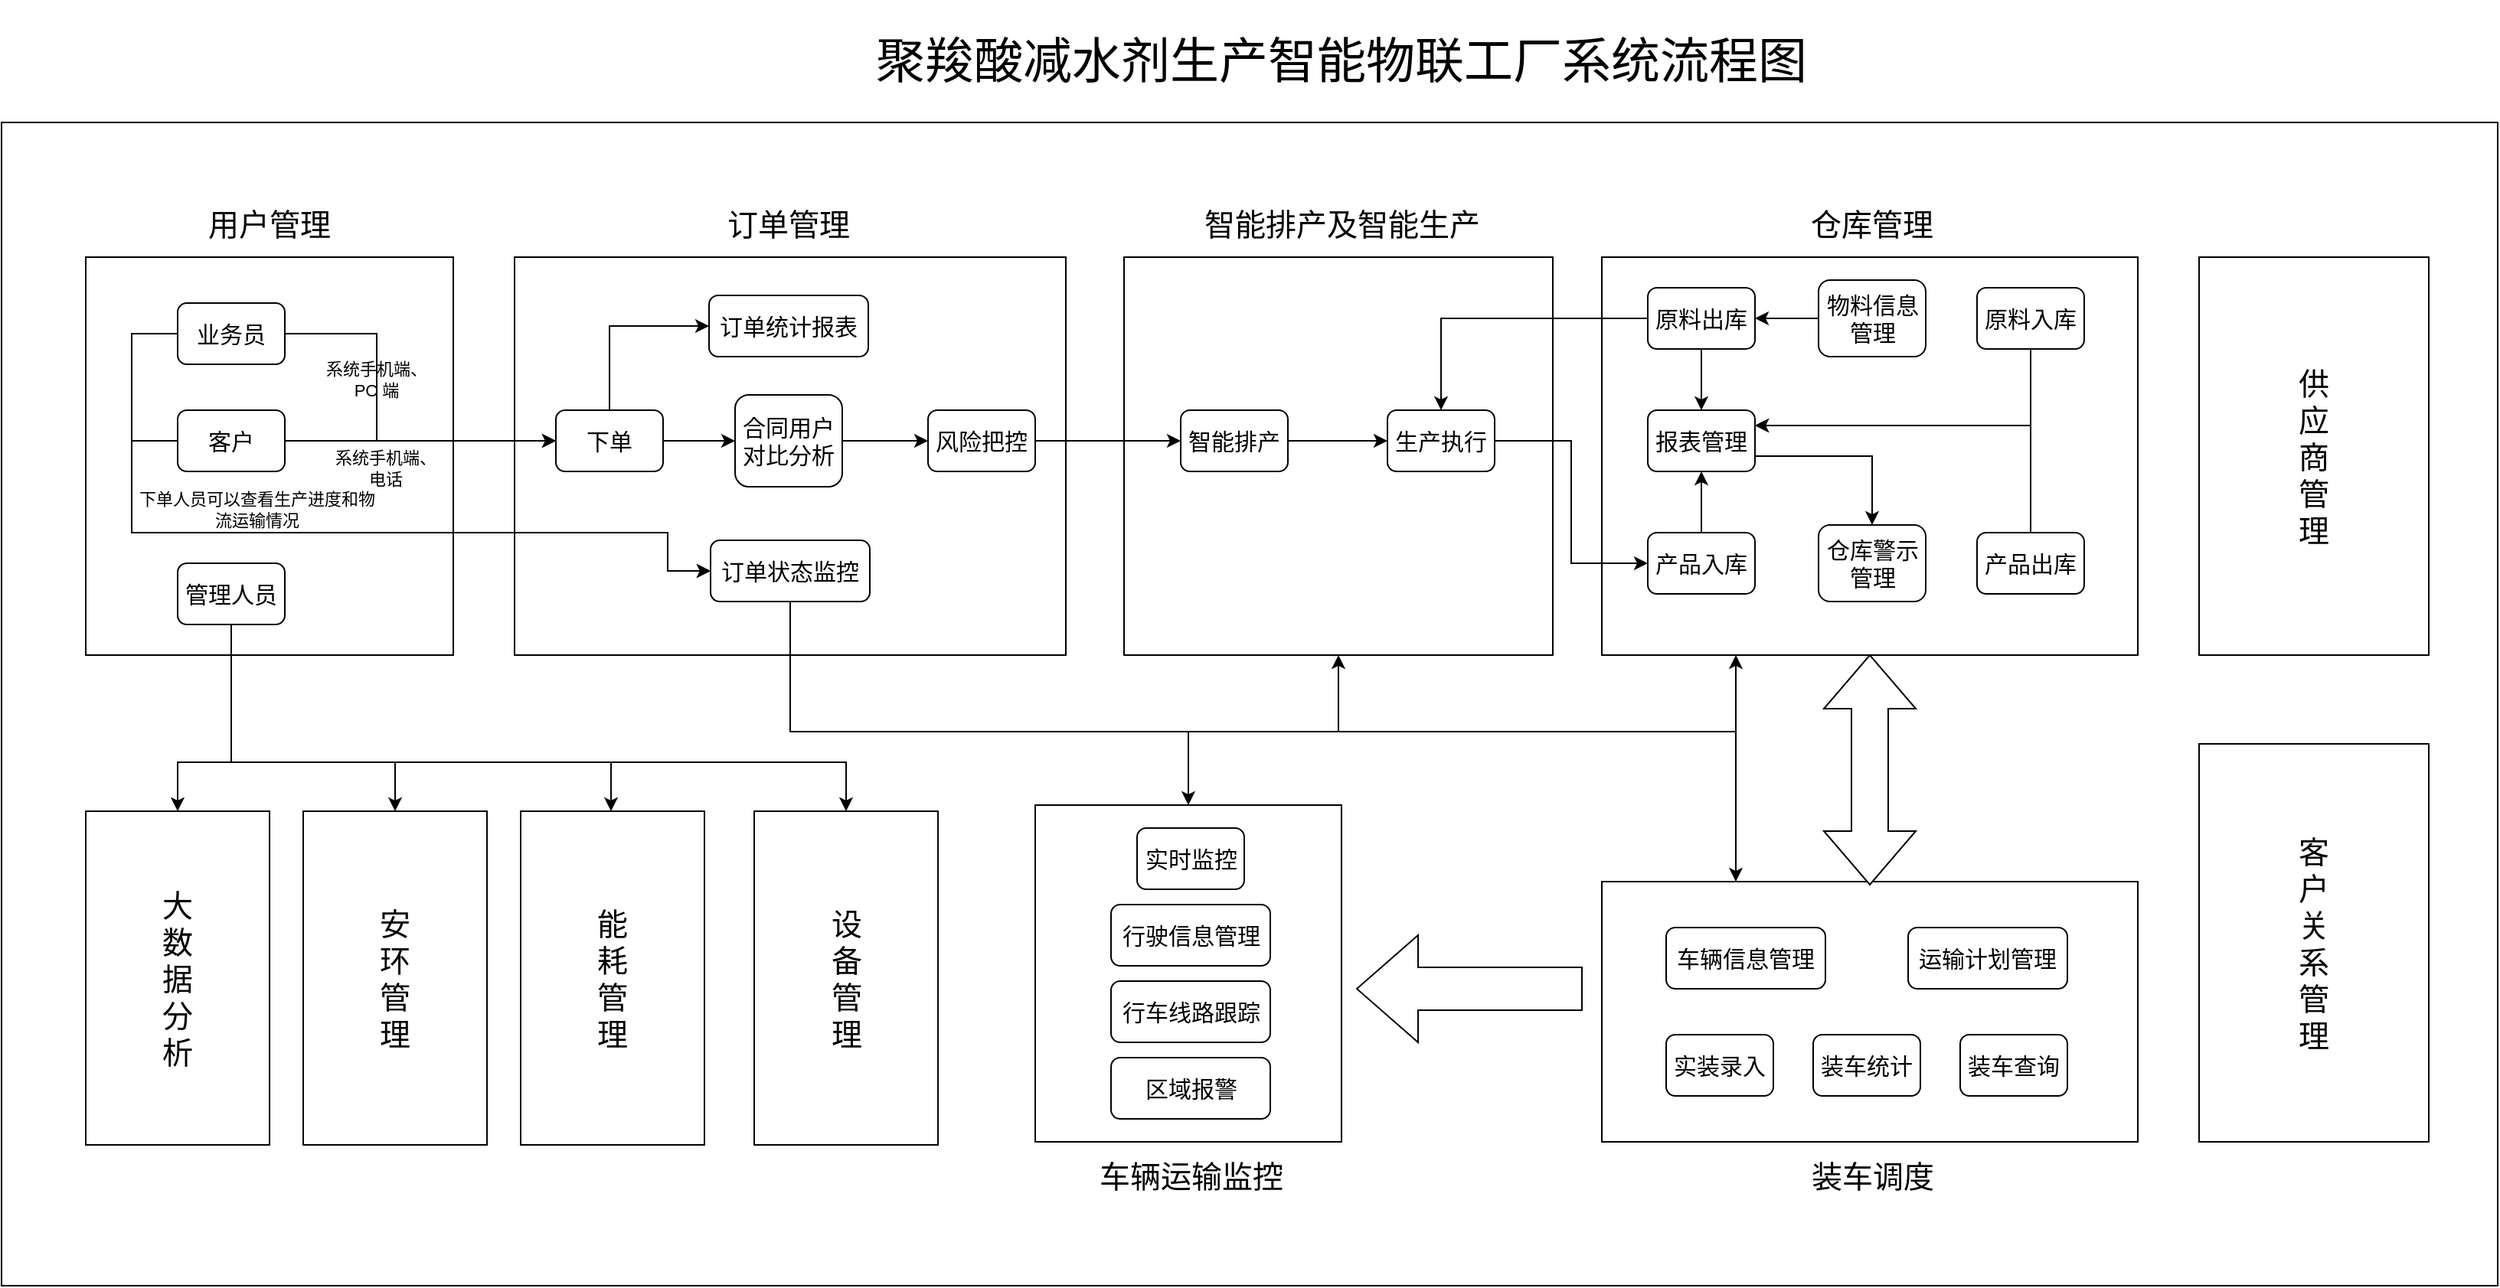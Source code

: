 <mxfile version="10.8.9" type="github"><diagram id="kxj7bEkWELo1m9nkRj0N" name="Page-1"><mxGraphModel dx="2400" dy="1151" grid="1" gridSize="10" guides="1" tooltips="1" connect="1" arrows="1" fold="1" page="1" pageScale="1" pageWidth="827" pageHeight="1169" math="0" shadow="0"><root><mxCell id="0"/><mxCell id="1" parent="0"/><mxCell id="9yaUEgc9T6vmYaeaW0Ma-1" value="" style="rounded=0;whiteSpace=wrap;html=1;" vertex="1" parent="1"><mxGeometry x="30" y="480" width="1630" height="760" as="geometry"/></mxCell><mxCell id="n8bJMqZ2sUk8uv_84jbS-60" value="" style="rounded=0;whiteSpace=wrap;html=1;fontSize=20;" parent="1" vertex="1"><mxGeometry x="85" y="568" width="240" height="260" as="geometry"/></mxCell><mxCell id="n8bJMqZ2sUk8uv_84jbS-37" value="" style="rounded=0;whiteSpace=wrap;html=1;fontSize=15;" parent="1" vertex="1"><mxGeometry x="763" y="568" width="280" height="260" as="geometry"/></mxCell><mxCell id="n8bJMqZ2sUk8uv_84jbS-1" value="" style="rounded=0;whiteSpace=wrap;html=1;" parent="1" vertex="1"><mxGeometry x="365" y="568" width="360" height="260" as="geometry"/></mxCell><mxCell id="n8bJMqZ2sUk8uv_84jbS-100" style="edgeStyle=orthogonalEdgeStyle;rounded=0;orthogonalLoop=1;jettySize=auto;html=1;entryX=0;entryY=0.5;entryDx=0;entryDy=0;fontSize=20;" parent="1" source="n8bJMqZ2sUk8uv_84jbS-3" target="n8bJMqZ2sUk8uv_84jbS-99" edge="1"><mxGeometry relative="1" as="geometry"><Array as="points"><mxPoint x="427" y="613"/></Array></mxGeometry></mxCell><mxCell id="n8bJMqZ2sUk8uv_84jbS-3" value="下单" style="rounded=1;whiteSpace=wrap;html=1;fontSize=15;" parent="1" vertex="1"><mxGeometry x="392" y="668" width="70" height="40" as="geometry"/></mxCell><mxCell id="n8bJMqZ2sUk8uv_84jbS-11" value="合同用户对比分析" style="rounded=1;whiteSpace=wrap;html=1;fontSize=15;" parent="1" vertex="1"><mxGeometry x="509" y="658" width="70" height="60" as="geometry"/></mxCell><mxCell id="n8bJMqZ2sUk8uv_84jbS-12" value="" style="endArrow=classic;html=1;fontSize=15;exitX=1;exitY=0.5;exitDx=0;exitDy=0;entryX=0;entryY=0.5;entryDx=0;entryDy=0;" parent="1" source="n8bJMqZ2sUk8uv_84jbS-3" target="n8bJMqZ2sUk8uv_84jbS-11" edge="1"><mxGeometry width="50" height="50" relative="1" as="geometry"><mxPoint x="425" y="708" as="sourcePoint"/><mxPoint x="475" y="658" as="targetPoint"/></mxGeometry></mxCell><mxCell id="n8bJMqZ2sUk8uv_84jbS-13" value="风险把控" style="rounded=1;whiteSpace=wrap;html=1;fontSize=15;" parent="1" vertex="1"><mxGeometry x="635" y="668" width="70" height="40" as="geometry"/></mxCell><mxCell id="n8bJMqZ2sUk8uv_84jbS-14" value="" style="endArrow=classic;html=1;fontSize=15;exitX=1;exitY=0.5;exitDx=0;exitDy=0;entryX=0;entryY=0.5;entryDx=0;entryDy=0;" parent="1" source="n8bJMqZ2sUk8uv_84jbS-11" target="n8bJMqZ2sUk8uv_84jbS-13" edge="1"><mxGeometry width="50" height="50" relative="1" as="geometry"><mxPoint x="585" y="808" as="sourcePoint"/><mxPoint x="635" y="758" as="targetPoint"/></mxGeometry></mxCell><mxCell id="n8bJMqZ2sUk8uv_84jbS-15" value="订单管理" style="text;html=1;strokeColor=none;fillColor=none;align=center;verticalAlign=middle;whiteSpace=wrap;rounded=0;fontSize=20;" parent="1" vertex="1"><mxGeometry x="474" y="523" width="140" height="45" as="geometry"/></mxCell><mxCell id="n8bJMqZ2sUk8uv_84jbS-16" value="" style="endArrow=classic;html=1;fontSize=20;exitX=1;exitY=0.5;exitDx=0;exitDy=0;entryX=0;entryY=0.5;entryDx=0;entryDy=0;" parent="1" source="n8bJMqZ2sUk8uv_84jbS-13" target="n8bJMqZ2sUk8uv_84jbS-18" edge="1"><mxGeometry width="50" height="50" relative="1" as="geometry"><mxPoint x="815" y="708" as="sourcePoint"/><mxPoint x="785" y="688" as="targetPoint"/></mxGeometry></mxCell><mxCell id="n8bJMqZ2sUk8uv_84jbS-18" value="智能排产" style="rounded=1;whiteSpace=wrap;html=1;fontSize=15;" parent="1" vertex="1"><mxGeometry x="800" y="668" width="70" height="40" as="geometry"/></mxCell><mxCell id="n8bJMqZ2sUk8uv_84jbS-21" value="" style="rounded=0;whiteSpace=wrap;html=1;fontSize=15;" parent="1" vertex="1"><mxGeometry x="1075" y="568" width="350" height="260" as="geometry"/></mxCell><mxCell id="n8bJMqZ2sUk8uv_84jbS-22" value="" style="endArrow=classic;html=1;fontSize=15;exitX=1;exitY=0.5;exitDx=0;exitDy=0;entryX=0;entryY=0.5;entryDx=0;entryDy=0;" parent="1" source="n8bJMqZ2sUk8uv_84jbS-18" target="n8bJMqZ2sUk8uv_84jbS-24" edge="1"><mxGeometry width="50" height="50" relative="1" as="geometry"><mxPoint x="955" y="838" as="sourcePoint"/><mxPoint x="865" y="578" as="targetPoint"/></mxGeometry></mxCell><mxCell id="n8bJMqZ2sUk8uv_84jbS-24" value="生产执行" style="rounded=1;whiteSpace=wrap;html=1;fontSize=15;" parent="1" vertex="1"><mxGeometry x="935" y="668" width="70" height="40" as="geometry"/></mxCell><mxCell id="n8bJMqZ2sUk8uv_84jbS-25" value="原料出库" style="rounded=1;whiteSpace=wrap;html=1;fontSize=15;" parent="1" vertex="1"><mxGeometry x="1105" y="588" width="70" height="40" as="geometry"/></mxCell><mxCell id="n8bJMqZ2sUk8uv_84jbS-26" value="" style="endArrow=classic;html=1;fontSize=15;exitX=0;exitY=0.5;exitDx=0;exitDy=0;entryX=0.5;entryY=0;entryDx=0;entryDy=0;edgeStyle=orthogonalEdgeStyle;rounded=0;" parent="1" source="n8bJMqZ2sUk8uv_84jbS-25" target="n8bJMqZ2sUk8uv_84jbS-24" edge="1"><mxGeometry width="50" height="50" relative="1" as="geometry"><mxPoint x="945" y="608" as="sourcePoint"/><mxPoint x="995" y="558" as="targetPoint"/></mxGeometry></mxCell><mxCell id="n8bJMqZ2sUk8uv_84jbS-28" value="物料信息管理" style="rounded=1;whiteSpace=wrap;html=1;fontSize=15;" parent="1" vertex="1"><mxGeometry x="1216.5" y="583" width="70" height="50" as="geometry"/></mxCell><mxCell id="n8bJMqZ2sUk8uv_84jbS-29" value="" style="endArrow=classic;html=1;fontSize=15;entryX=1;entryY=0.5;entryDx=0;entryDy=0;exitX=0;exitY=0.5;exitDx=0;exitDy=0;" parent="1" source="n8bJMqZ2sUk8uv_84jbS-28" target="n8bJMqZ2sUk8uv_84jbS-25" edge="1"><mxGeometry width="50" height="50" relative="1" as="geometry"><mxPoint x="945" y="858" as="sourcePoint"/><mxPoint x="1275" y="688" as="targetPoint"/></mxGeometry></mxCell><mxCell id="n8bJMqZ2sUk8uv_84jbS-30" value="产品入库" style="rounded=1;whiteSpace=wrap;html=1;fontSize=15;" parent="1" vertex="1"><mxGeometry x="1105" y="748" width="70" height="40" as="geometry"/></mxCell><mxCell id="n8bJMqZ2sUk8uv_84jbS-31" value="" style="endArrow=classic;html=1;fontSize=15;exitX=1;exitY=0.5;exitDx=0;exitDy=0;entryX=0;entryY=0.5;entryDx=0;entryDy=0;edgeStyle=orthogonalEdgeStyle;rounded=0;" parent="1" source="n8bJMqZ2sUk8uv_84jbS-24" target="n8bJMqZ2sUk8uv_84jbS-30" edge="1"><mxGeometry width="50" height="50" relative="1" as="geometry"><mxPoint x="975" y="818" as="sourcePoint"/><mxPoint x="1025" y="768" as="targetPoint"/></mxGeometry></mxCell><mxCell id="n8bJMqZ2sUk8uv_84jbS-32" value="报表管理" style="rounded=1;whiteSpace=wrap;html=1;fontSize=15;" parent="1" vertex="1"><mxGeometry x="1105" y="668" width="70" height="40" as="geometry"/></mxCell><mxCell id="n8bJMqZ2sUk8uv_84jbS-33" value="" style="endArrow=classic;html=1;fontSize=15;entryX=0.5;entryY=0;entryDx=0;entryDy=0;exitX=0.5;exitY=1;exitDx=0;exitDy=0;" parent="1" source="n8bJMqZ2sUk8uv_84jbS-25" target="n8bJMqZ2sUk8uv_84jbS-32" edge="1"><mxGeometry width="50" height="50" relative="1" as="geometry"><mxPoint x="995" y="798" as="sourcePoint"/><mxPoint x="945" y="848" as="targetPoint"/></mxGeometry></mxCell><mxCell id="n8bJMqZ2sUk8uv_84jbS-34" value="" style="endArrow=classic;html=1;fontSize=15;entryX=0.5;entryY=1;entryDx=0;entryDy=0;exitX=0.5;exitY=0;exitDx=0;exitDy=0;" parent="1" source="n8bJMqZ2sUk8uv_84jbS-30" target="n8bJMqZ2sUk8uv_84jbS-32" edge="1"><mxGeometry width="50" height="50" relative="1" as="geometry"><mxPoint x="975" y="868" as="sourcePoint"/><mxPoint x="1025" y="818" as="targetPoint"/></mxGeometry></mxCell><mxCell id="n8bJMqZ2sUk8uv_84jbS-35" value="仓库警示管理" style="rounded=1;whiteSpace=wrap;html=1;fontSize=15;" parent="1" vertex="1"><mxGeometry x="1216.5" y="743" width="70" height="50" as="geometry"/></mxCell><mxCell id="n8bJMqZ2sUk8uv_84jbS-36" value="" style="endArrow=classic;html=1;fontSize=15;exitX=1;exitY=0.75;exitDx=0;exitDy=0;entryX=0.5;entryY=0;entryDx=0;entryDy=0;edgeStyle=orthogonalEdgeStyle;rounded=0;" parent="1" source="n8bJMqZ2sUk8uv_84jbS-32" target="n8bJMqZ2sUk8uv_84jbS-35" edge="1"><mxGeometry width="50" height="50" relative="1" as="geometry"><mxPoint x="1245" y="718" as="sourcePoint"/><mxPoint x="1295" y="668" as="targetPoint"/></mxGeometry></mxCell><mxCell id="n8bJMqZ2sUk8uv_84jbS-38" value="智能排产及智能生产" style="text;html=1;strokeColor=none;fillColor=none;align=center;verticalAlign=middle;whiteSpace=wrap;rounded=0;fontSize=20;" parent="1" vertex="1"><mxGeometry x="806.5" y="523" width="197" height="45" as="geometry"/></mxCell><mxCell id="n8bJMqZ2sUk8uv_84jbS-39" value="仓库管理" style="text;html=1;strokeColor=none;fillColor=none;align=center;verticalAlign=middle;whiteSpace=wrap;rounded=0;fontSize=20;" parent="1" vertex="1"><mxGeometry x="1153" y="523" width="197" height="45" as="geometry"/></mxCell><mxCell id="n8bJMqZ2sUk8uv_84jbS-42" style="edgeStyle=orthogonalEdgeStyle;rounded=0;orthogonalLoop=1;jettySize=auto;html=1;entryX=1;entryY=0.25;entryDx=0;entryDy=0;fontSize=15;" parent="1" source="n8bJMqZ2sUk8uv_84jbS-40" target="n8bJMqZ2sUk8uv_84jbS-32" edge="1"><mxGeometry relative="1" as="geometry"><Array as="points"><mxPoint x="1355" y="678"/></Array></mxGeometry></mxCell><mxCell id="n8bJMqZ2sUk8uv_84jbS-40" value="原料入库" style="rounded=1;whiteSpace=wrap;html=1;fontSize=15;" parent="1" vertex="1"><mxGeometry x="1320" y="588" width="70" height="40" as="geometry"/></mxCell><mxCell id="n8bJMqZ2sUk8uv_84jbS-43" style="edgeStyle=orthogonalEdgeStyle;rounded=0;orthogonalLoop=1;jettySize=auto;html=1;fontSize=15;" parent="1" source="n8bJMqZ2sUk8uv_84jbS-41" edge="1"><mxGeometry relative="1" as="geometry"><mxPoint x="1175" y="678" as="targetPoint"/><Array as="points"><mxPoint x="1355" y="678"/><mxPoint x="1175" y="678"/></Array></mxGeometry></mxCell><mxCell id="n8bJMqZ2sUk8uv_84jbS-41" value="产品出库" style="rounded=1;whiteSpace=wrap;html=1;fontSize=15;" parent="1" vertex="1"><mxGeometry x="1320" y="748" width="70" height="40" as="geometry"/></mxCell><mxCell id="n8bJMqZ2sUk8uv_84jbS-44" value="" style="rounded=0;whiteSpace=wrap;html=1;fontSize=15;" parent="1" vertex="1"><mxGeometry x="1075" y="976" width="350" height="170" as="geometry"/></mxCell><mxCell id="n8bJMqZ2sUk8uv_84jbS-45" value="" style="html=1;shadow=0;dashed=0;align=center;verticalAlign=middle;shape=mxgraph.arrows2.twoWayArrow;dy=0.6;dx=35;fontSize=15;direction=south;" parent="1" vertex="1"><mxGeometry x="1220" y="828" width="60" height="150" as="geometry"/></mxCell><mxCell id="n8bJMqZ2sUk8uv_84jbS-47" value="车辆信息管理" style="rounded=1;whiteSpace=wrap;html=1;fontSize=15;" parent="1" vertex="1"><mxGeometry x="1117" y="1006" width="104" height="40" as="geometry"/></mxCell><mxCell id="n8bJMqZ2sUk8uv_84jbS-48" value="运输计划管理" style="rounded=1;whiteSpace=wrap;html=1;fontSize=15;" parent="1" vertex="1"><mxGeometry x="1275" y="1006" width="104" height="40" as="geometry"/></mxCell><mxCell id="n8bJMqZ2sUk8uv_84jbS-49" value="实装录入" style="rounded=1;whiteSpace=wrap;html=1;fontSize=15;" parent="1" vertex="1"><mxGeometry x="1117" y="1076" width="70" height="40" as="geometry"/></mxCell><mxCell id="n8bJMqZ2sUk8uv_84jbS-50" value="装车查询" style="rounded=1;whiteSpace=wrap;html=1;fontSize=15;" parent="1" vertex="1"><mxGeometry x="1309" y="1076" width="70" height="40" as="geometry"/></mxCell><mxCell id="n8bJMqZ2sUk8uv_84jbS-51" value="装车统计" style="rounded=1;whiteSpace=wrap;html=1;fontSize=15;" parent="1" vertex="1"><mxGeometry x="1213" y="1076" width="70" height="40" as="geometry"/></mxCell><mxCell id="n8bJMqZ2sUk8uv_84jbS-52" value="装车调度" style="text;html=1;strokeColor=none;fillColor=none;align=center;verticalAlign=middle;whiteSpace=wrap;rounded=0;fontSize=20;direction=west;" parent="1" vertex="1"><mxGeometry x="1191.5" y="1148" width="120" height="40" as="geometry"/></mxCell><mxCell id="n8bJMqZ2sUk8uv_84jbS-53" value="" style="rounded=0;whiteSpace=wrap;html=1;fontSize=20;" parent="1" vertex="1"><mxGeometry x="705" y="926" width="200" height="220" as="geometry"/></mxCell><mxCell id="n8bJMqZ2sUk8uv_84jbS-54" value="实时监控" style="rounded=1;whiteSpace=wrap;html=1;fontSize=15;" parent="1" vertex="1"><mxGeometry x="771.5" y="941" width="70" height="40" as="geometry"/></mxCell><mxCell id="n8bJMqZ2sUk8uv_84jbS-55" value="行驶信息管理" style="rounded=1;whiteSpace=wrap;html=1;fontSize=15;" parent="1" vertex="1"><mxGeometry x="754.5" y="991" width="104" height="40" as="geometry"/></mxCell><mxCell id="n8bJMqZ2sUk8uv_84jbS-56" value="行车线路跟踪" style="rounded=1;whiteSpace=wrap;html=1;fontSize=15;" parent="1" vertex="1"><mxGeometry x="754.5" y="1041" width="104" height="40" as="geometry"/></mxCell><mxCell id="n8bJMqZ2sUk8uv_84jbS-57" value="区域报警" style="rounded=1;whiteSpace=wrap;html=1;fontSize=15;" parent="1" vertex="1"><mxGeometry x="754.5" y="1091" width="104" height="40" as="geometry"/></mxCell><mxCell id="n8bJMqZ2sUk8uv_84jbS-58" value="" style="html=1;shadow=0;dashed=0;align=center;verticalAlign=middle;shape=mxgraph.arrows2.arrow;dy=0.6;dx=40;flipH=1;notch=0;fontSize=20;" parent="1" vertex="1"><mxGeometry x="915" y="1011" width="147" height="70" as="geometry"/></mxCell><mxCell id="n8bJMqZ2sUk8uv_84jbS-63" style="edgeStyle=orthogonalEdgeStyle;rounded=0;orthogonalLoop=1;jettySize=auto;html=1;fontSize=20;" parent="1" source="n8bJMqZ2sUk8uv_84jbS-62" edge="1"><mxGeometry relative="1" as="geometry"><mxPoint x="392" y="688" as="targetPoint"/><Array as="points"><mxPoint x="275" y="618"/><mxPoint x="275" y="688"/><mxPoint x="392" y="688"/></Array></mxGeometry></mxCell><mxCell id="n8bJMqZ2sUk8uv_84jbS-80" style="edgeStyle=orthogonalEdgeStyle;rounded=0;orthogonalLoop=1;jettySize=auto;html=1;entryX=0;entryY=0.5;entryDx=0;entryDy=0;fontSize=11;" parent="1" source="n8bJMqZ2sUk8uv_84jbS-62" target="n8bJMqZ2sUk8uv_84jbS-73" edge="1"><mxGeometry relative="1" as="geometry"><Array as="points"><mxPoint x="115" y="618"/><mxPoint x="115" y="748"/><mxPoint x="465" y="748"/><mxPoint x="465" y="773"/></Array></mxGeometry></mxCell><mxCell id="n8bJMqZ2sUk8uv_84jbS-62" value="业务员" style="rounded=1;whiteSpace=wrap;html=1;fontSize=15;" parent="1" vertex="1"><mxGeometry x="145" y="598" width="70" height="40" as="geometry"/></mxCell><mxCell id="n8bJMqZ2sUk8uv_84jbS-68" style="edgeStyle=orthogonalEdgeStyle;rounded=0;orthogonalLoop=1;jettySize=auto;html=1;entryX=0;entryY=0.5;entryDx=0;entryDy=0;fontSize=12;" parent="1" source="n8bJMqZ2sUk8uv_84jbS-67" target="n8bJMqZ2sUk8uv_84jbS-3" edge="1"><mxGeometry relative="1" as="geometry"/></mxCell><mxCell id="n8bJMqZ2sUk8uv_84jbS-78" style="edgeStyle=orthogonalEdgeStyle;rounded=0;orthogonalLoop=1;jettySize=auto;html=1;entryX=0;entryY=0.5;entryDx=0;entryDy=0;fontSize=11;" parent="1" source="n8bJMqZ2sUk8uv_84jbS-67" target="n8bJMqZ2sUk8uv_84jbS-73" edge="1"><mxGeometry relative="1" as="geometry"><Array as="points"><mxPoint x="115" y="688"/><mxPoint x="115" y="748"/><mxPoint x="465" y="748"/><mxPoint x="465" y="773"/></Array></mxGeometry></mxCell><mxCell id="n8bJMqZ2sUk8uv_84jbS-67" value="客户" style="rounded=1;whiteSpace=wrap;html=1;fontSize=15;" parent="1" vertex="1"><mxGeometry x="145" y="668" width="70" height="40" as="geometry"/></mxCell><mxCell id="n8bJMqZ2sUk8uv_84jbS-70" value="系统手机端、PC 端" style="text;html=1;strokeColor=none;fillColor=none;align=center;verticalAlign=middle;whiteSpace=wrap;rounded=0;fontSize=11;" parent="1" vertex="1"><mxGeometry x="235" y="628" width="80" height="40" as="geometry"/></mxCell><mxCell id="n8bJMqZ2sUk8uv_84jbS-72" value="&lt;font style=&quot;font-size: 11px&quot;&gt;系统手机端、&lt;br&gt;电话&lt;br&gt;&lt;/font&gt;" style="text;html=1;strokeColor=none;fillColor=none;align=center;verticalAlign=middle;whiteSpace=wrap;rounded=0;fontSize=11;" parent="1" vertex="1"><mxGeometry x="231" y="681" width="100" height="50" as="geometry"/></mxCell><mxCell id="n8bJMqZ2sUk8uv_84jbS-74" style="edgeStyle=orthogonalEdgeStyle;rounded=0;orthogonalLoop=1;jettySize=auto;html=1;entryX=0.5;entryY=1;entryDx=0;entryDy=0;fontSize=11;exitX=0.5;exitY=1;exitDx=0;exitDy=0;" parent="1" source="n8bJMqZ2sUk8uv_84jbS-73" target="n8bJMqZ2sUk8uv_84jbS-37" edge="1"><mxGeometry relative="1" as="geometry"><Array as="points"><mxPoint x="545" y="878"/><mxPoint x="903" y="878"/></Array></mxGeometry></mxCell><mxCell id="n8bJMqZ2sUk8uv_84jbS-75" style="edgeStyle=orthogonalEdgeStyle;rounded=0;orthogonalLoop=1;jettySize=auto;html=1;entryX=0.25;entryY=1;entryDx=0;entryDy=0;fontSize=11;exitX=0.75;exitY=1;exitDx=0;exitDy=0;" parent="1" source="n8bJMqZ2sUk8uv_84jbS-73" target="n8bJMqZ2sUk8uv_84jbS-21" edge="1"><mxGeometry relative="1" as="geometry"><Array as="points"><mxPoint x="545" y="792"/><mxPoint x="545" y="878"/><mxPoint x="1163" y="878"/></Array></mxGeometry></mxCell><mxCell id="n8bJMqZ2sUk8uv_84jbS-76" style="edgeStyle=orthogonalEdgeStyle;rounded=0;orthogonalLoop=1;jettySize=auto;html=1;entryX=0.25;entryY=0;entryDx=0;entryDy=0;fontSize=11;" parent="1" source="n8bJMqZ2sUk8uv_84jbS-73" target="n8bJMqZ2sUk8uv_84jbS-44" edge="1"><mxGeometry relative="1" as="geometry"><Array as="points"><mxPoint x="545" y="878"/><mxPoint x="1163" y="878"/></Array></mxGeometry></mxCell><mxCell id="n8bJMqZ2sUk8uv_84jbS-77" style="edgeStyle=orthogonalEdgeStyle;rounded=0;orthogonalLoop=1;jettySize=auto;html=1;entryX=0.5;entryY=0;entryDx=0;entryDy=0;fontSize=11;" parent="1" source="n8bJMqZ2sUk8uv_84jbS-73" target="n8bJMqZ2sUk8uv_84jbS-53" edge="1"><mxGeometry relative="1" as="geometry"><Array as="points"><mxPoint x="545" y="878"/><mxPoint x="805" y="878"/></Array></mxGeometry></mxCell><mxCell id="n8bJMqZ2sUk8uv_84jbS-73" value="订单状态监控" style="rounded=1;whiteSpace=wrap;html=1;fontSize=15;" parent="1" vertex="1"><mxGeometry x="493" y="753" width="104" height="40" as="geometry"/></mxCell><mxCell id="n8bJMqZ2sUk8uv_84jbS-79" value="下单人员可以查看生产进度和物流运输情况" style="text;html=1;strokeColor=none;fillColor=none;align=center;verticalAlign=middle;whiteSpace=wrap;rounded=0;fontSize=11;" parent="1" vertex="1"><mxGeometry x="119" y="723" width="156" height="20" as="geometry"/></mxCell><mxCell id="n8bJMqZ2sUk8uv_84jbS-91" style="edgeStyle=orthogonalEdgeStyle;rounded=0;orthogonalLoop=1;jettySize=auto;html=1;entryX=0.5;entryY=1;entryDx=0;entryDy=0;fontSize=20;" parent="1" source="n8bJMqZ2sUk8uv_84jbS-82" target="n8bJMqZ2sUk8uv_84jbS-90" edge="1"><mxGeometry relative="1" as="geometry"><Array as="points"><mxPoint x="180" y="898"/><mxPoint x="582" y="898"/></Array></mxGeometry></mxCell><mxCell id="n8bJMqZ2sUk8uv_84jbS-92" style="edgeStyle=orthogonalEdgeStyle;rounded=0;orthogonalLoop=1;jettySize=auto;html=1;fontSize=20;" parent="1" source="n8bJMqZ2sUk8uv_84jbS-82" target="n8bJMqZ2sUk8uv_84jbS-83" edge="1"><mxGeometry relative="1" as="geometry"><Array as="points"><mxPoint x="180" y="898"/><mxPoint x="428" y="898"/></Array></mxGeometry></mxCell><mxCell id="n8bJMqZ2sUk8uv_84jbS-93" style="edgeStyle=orthogonalEdgeStyle;rounded=0;orthogonalLoop=1;jettySize=auto;html=1;entryX=0.5;entryY=1;entryDx=0;entryDy=0;fontSize=20;" parent="1" source="n8bJMqZ2sUk8uv_84jbS-82" target="n8bJMqZ2sUk8uv_84jbS-84" edge="1"><mxGeometry relative="1" as="geometry"><Array as="points"><mxPoint x="180" y="898"/><mxPoint x="287" y="898"/></Array></mxGeometry></mxCell><mxCell id="n8bJMqZ2sUk8uv_84jbS-94" style="edgeStyle=orthogonalEdgeStyle;rounded=0;orthogonalLoop=1;jettySize=auto;html=1;entryX=0.5;entryY=1;entryDx=0;entryDy=0;fontSize=20;" parent="1" source="n8bJMqZ2sUk8uv_84jbS-82" target="n8bJMqZ2sUk8uv_84jbS-85" edge="1"><mxGeometry relative="1" as="geometry"><Array as="points"><mxPoint x="180" y="898"/><mxPoint x="145" y="898"/></Array></mxGeometry></mxCell><mxCell id="n8bJMqZ2sUk8uv_84jbS-82" value="管理人员" style="rounded=1;whiteSpace=wrap;html=1;fontSize=15;" parent="1" vertex="1"><mxGeometry x="145" y="768" width="70" height="40" as="geometry"/></mxCell><mxCell id="n8bJMqZ2sUk8uv_84jbS-83" value="能&lt;br style=&quot;font-size: 20px;&quot;&gt;耗&lt;br style=&quot;font-size: 20px;&quot;&gt;管&lt;br style=&quot;font-size: 20px;&quot;&gt;理" style="rounded=0;whiteSpace=wrap;html=1;fontSize=20;direction=west;" parent="1" vertex="1"><mxGeometry x="369" y="930" width="120" height="218" as="geometry"/></mxCell><mxCell id="n8bJMqZ2sUk8uv_84jbS-84" value="安&lt;br style=&quot;font-size: 20px&quot;&gt;环&lt;br&gt;管&lt;br style=&quot;font-size: 20px&quot;&gt;理" style="rounded=0;whiteSpace=wrap;html=1;fontSize=20;direction=west;" parent="1" vertex="1"><mxGeometry x="227" y="930" width="120" height="218" as="geometry"/></mxCell><mxCell id="n8bJMqZ2sUk8uv_84jbS-85" value="大&lt;br&gt;数&lt;br&gt;据&lt;br&gt;分&lt;br&gt;析" style="rounded=0;whiteSpace=wrap;html=1;fontSize=20;direction=west;" parent="1" vertex="1"><mxGeometry x="85" y="930" width="120" height="218" as="geometry"/></mxCell><mxCell id="n8bJMqZ2sUk8uv_84jbS-90" value="设&lt;br&gt;备&lt;br&gt;管&lt;br&gt;理" style="rounded=0;whiteSpace=wrap;html=1;fontSize=20;direction=west;" parent="1" vertex="1"><mxGeometry x="521.5" y="930" width="120" height="218" as="geometry"/></mxCell><mxCell id="n8bJMqZ2sUk8uv_84jbS-95" value="用户管理" style="text;html=1;strokeColor=none;fillColor=none;align=center;verticalAlign=middle;whiteSpace=wrap;rounded=0;fontSize=20;" parent="1" vertex="1"><mxGeometry x="135" y="523" width="140" height="45" as="geometry"/></mxCell><mxCell id="n8bJMqZ2sUk8uv_84jbS-96" value="供&lt;br style=&quot;font-size: 20px;&quot;&gt;应&lt;br style=&quot;font-size: 20px;&quot;&gt;商&lt;br style=&quot;font-size: 20px;&quot;&gt;管&lt;br style=&quot;font-size: 20px;&quot;&gt;理" style="rounded=0;whiteSpace=wrap;html=1;fontSize=20;" parent="1" vertex="1"><mxGeometry x="1465" y="568" width="150" height="260" as="geometry"/></mxCell><mxCell id="n8bJMqZ2sUk8uv_84jbS-97" value="客&lt;br&gt;户&lt;br&gt;关&lt;br&gt;系&lt;br style=&quot;font-size: 20px&quot;&gt;管&lt;br style=&quot;font-size: 20px&quot;&gt;理" style="rounded=0;whiteSpace=wrap;html=1;fontSize=20;" parent="1" vertex="1"><mxGeometry x="1465" y="886" width="150" height="260" as="geometry"/></mxCell><mxCell id="n8bJMqZ2sUk8uv_84jbS-98" value="车辆运输监控" style="text;html=1;strokeColor=none;fillColor=none;align=center;verticalAlign=middle;whiteSpace=wrap;rounded=0;fontSize=20;direction=west;" parent="1" vertex="1"><mxGeometry x="726.5" y="1148" width="160" height="40" as="geometry"/></mxCell><mxCell id="n8bJMqZ2sUk8uv_84jbS-99" value="订单统计报表" style="rounded=1;whiteSpace=wrap;html=1;fontSize=15;" parent="1" vertex="1"><mxGeometry x="492" y="593" width="104" height="40" as="geometry"/></mxCell><mxCell id="9yaUEgc9T6vmYaeaW0Ma-2" value="聚羧酸减水剂生产智能物联工厂系统流程图" style="text;html=1;strokeColor=none;fillColor=none;align=center;verticalAlign=middle;whiteSpace=wrap;rounded=0;fontSize=32;" vertex="1" parent="1"><mxGeometry x="580" y="400" width="650" height="80" as="geometry"/></mxCell></root></mxGraphModel></diagram></mxfile>